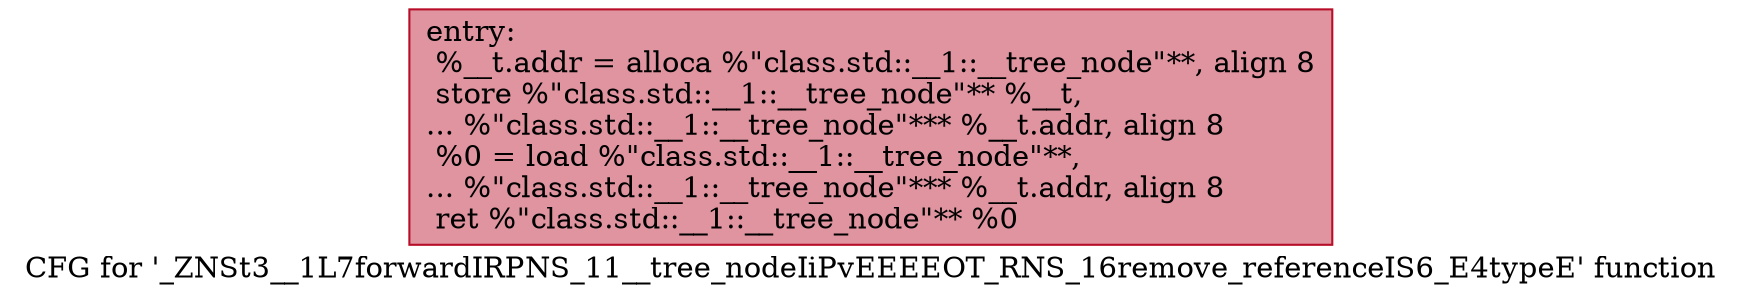 digraph "CFG for '_ZNSt3__1L7forwardIRPNS_11__tree_nodeIiPvEEEEOT_RNS_16remove_referenceIS6_E4typeE' function" {
	label="CFG for '_ZNSt3__1L7forwardIRPNS_11__tree_nodeIiPvEEEEOT_RNS_16remove_referenceIS6_E4typeE' function";

	Node0x60000255e480 [shape=record,color="#b70d28ff", style=filled, fillcolor="#b70d2870",label="{entry:\l  %__t.addr = alloca %\"class.std::__1::__tree_node\"**, align 8\l  store %\"class.std::__1::__tree_node\"** %__t,\l... %\"class.std::__1::__tree_node\"*** %__t.addr, align 8\l  %0 = load %\"class.std::__1::__tree_node\"**,\l... %\"class.std::__1::__tree_node\"*** %__t.addr, align 8\l  ret %\"class.std::__1::__tree_node\"** %0\l}"];
}
